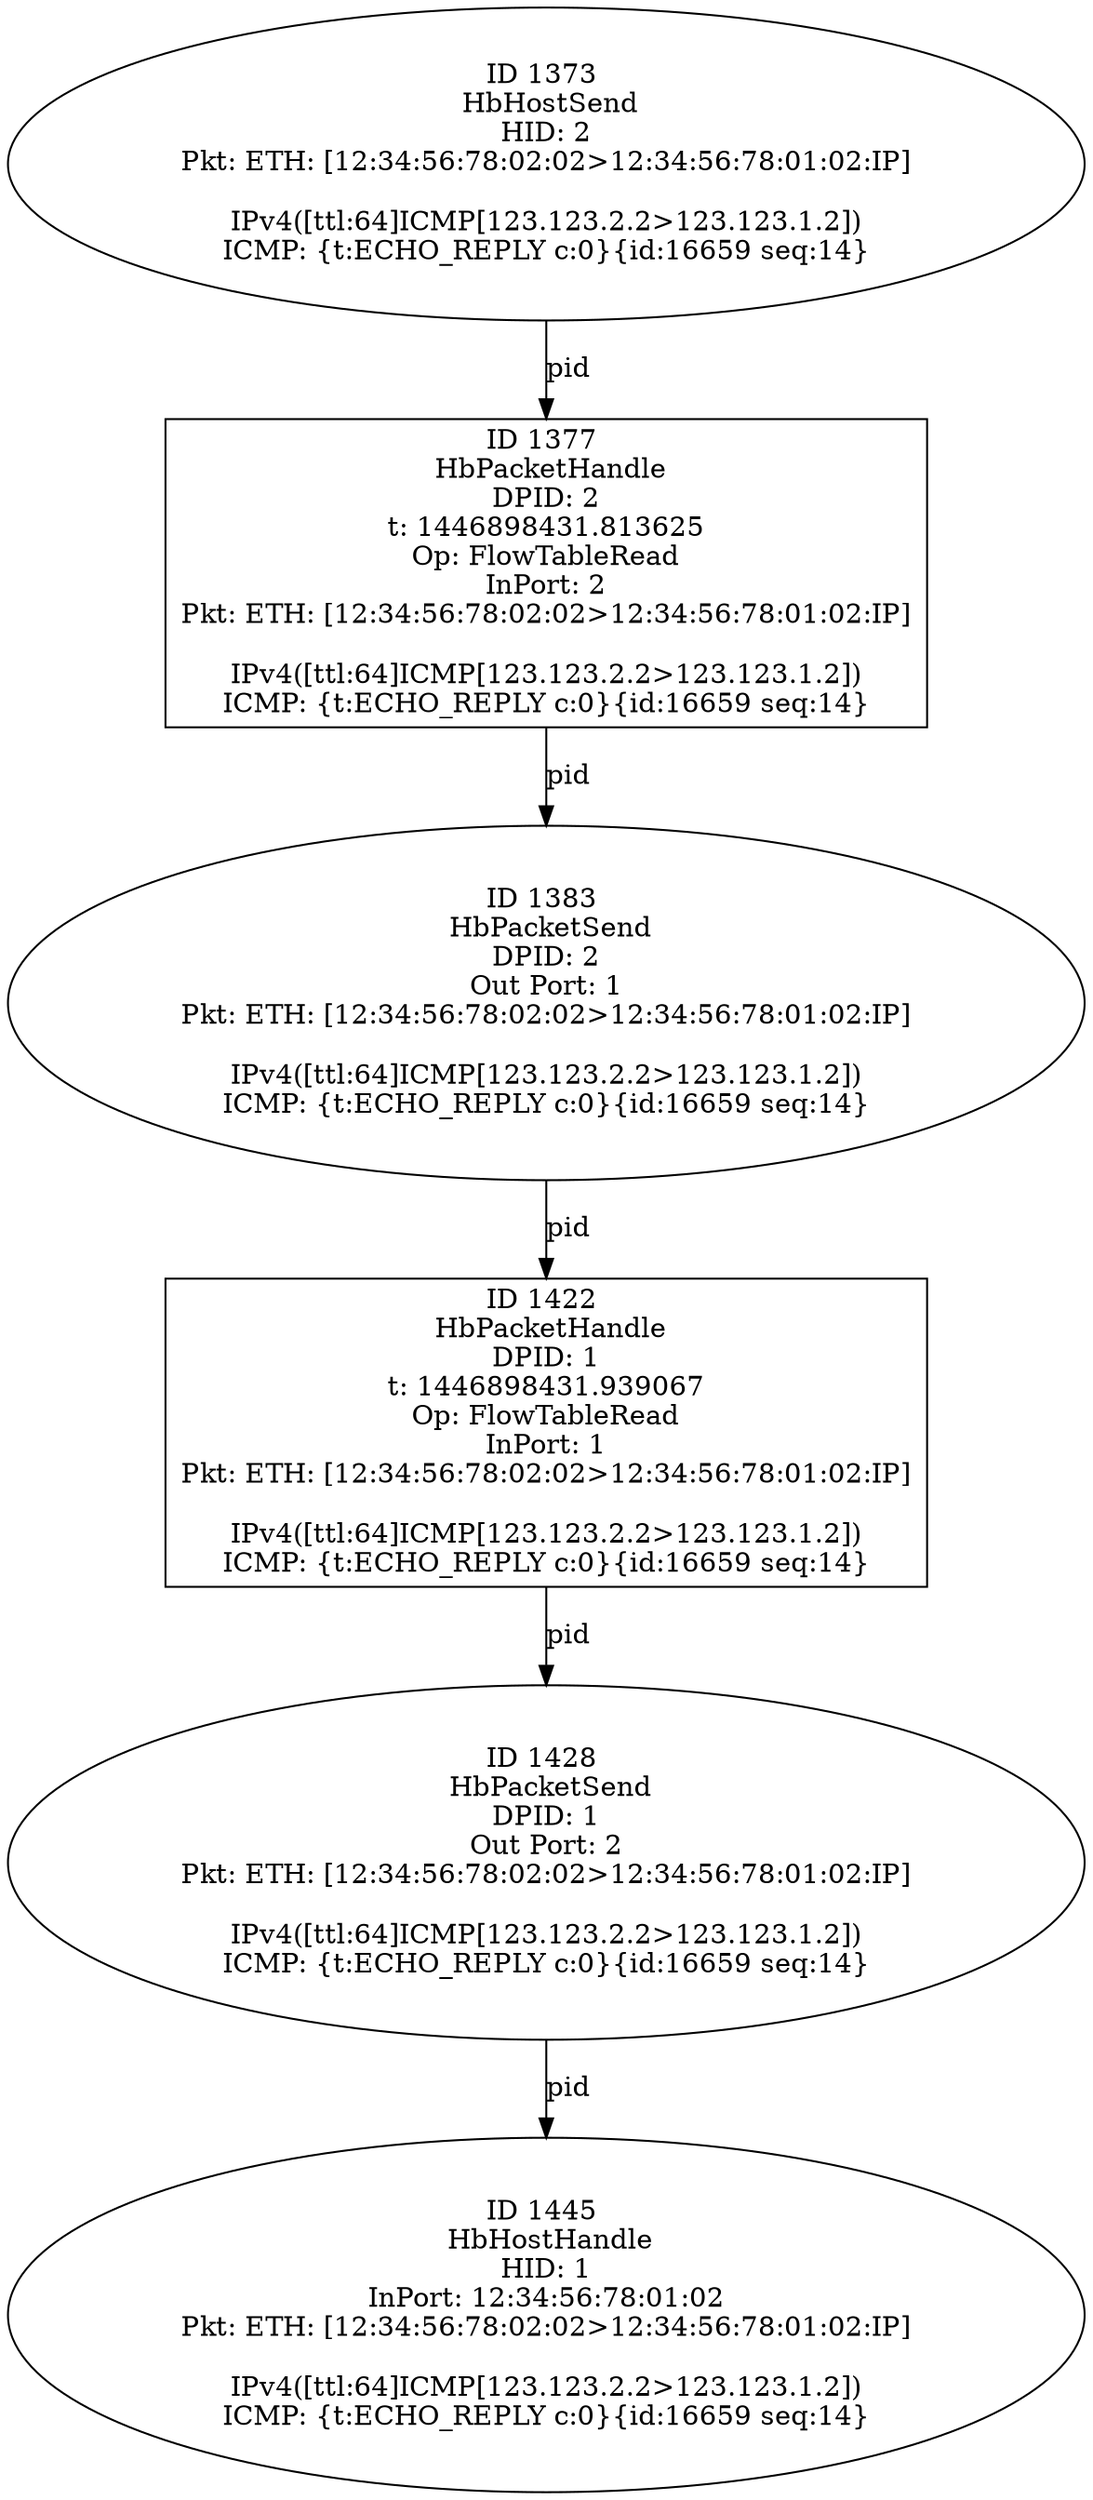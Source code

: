 strict digraph G {
1377 [shape=box, event=<hb_events.HbPacketHandle object at 0x10fb9f550>, label="ID 1377 
 HbPacketHandle
DPID: 2
t: 1446898431.813625
Op: FlowTableRead
InPort: 2
Pkt: ETH: [12:34:56:78:02:02>12:34:56:78:01:02:IP]

IPv4([ttl:64]ICMP[123.123.2.2>123.123.1.2])
ICMP: {t:ECHO_REPLY c:0}{id:16659 seq:14}"];
1445 [shape=oval, event=<hb_events.HbHostHandle object at 0x10fbcd090>, label="ID 1445 
 HbHostHandle
HID: 1
InPort: 12:34:56:78:01:02
Pkt: ETH: [12:34:56:78:02:02>12:34:56:78:01:02:IP]

IPv4([ttl:64]ICMP[123.123.2.2>123.123.1.2])
ICMP: {t:ECHO_REPLY c:0}{id:16659 seq:14}"];
1383 [shape=oval, event=<hb_events.HbPacketSend object at 0x10fba7a90>, label="ID 1383 
 HbPacketSend
DPID: 2
Out Port: 1
Pkt: ETH: [12:34:56:78:02:02>12:34:56:78:01:02:IP]

IPv4([ttl:64]ICMP[123.123.2.2>123.123.1.2])
ICMP: {t:ECHO_REPLY c:0}{id:16659 seq:14}"];
1422 [shape=box, event=<hb_events.HbPacketHandle object at 0x10fbba050>, label="ID 1422 
 HbPacketHandle
DPID: 1
t: 1446898431.939067
Op: FlowTableRead
InPort: 1
Pkt: ETH: [12:34:56:78:02:02>12:34:56:78:01:02:IP]

IPv4([ttl:64]ICMP[123.123.2.2>123.123.1.2])
ICMP: {t:ECHO_REPLY c:0}{id:16659 seq:14}"];
1428 [shape=oval, event=<hb_events.HbPacketSend object at 0x10fbc2950>, label="ID 1428 
 HbPacketSend
DPID: 1
Out Port: 2
Pkt: ETH: [12:34:56:78:02:02>12:34:56:78:01:02:IP]

IPv4([ttl:64]ICMP[123.123.2.2>123.123.1.2])
ICMP: {t:ECHO_REPLY c:0}{id:16659 seq:14}"];
1373 [shape=oval, event=<hb_events.HbHostSend object at 0x10fb9f8d0>, label="ID 1373 
 HbHostSend
HID: 2
Pkt: ETH: [12:34:56:78:02:02>12:34:56:78:01:02:IP]

IPv4([ttl:64]ICMP[123.123.2.2>123.123.1.2])
ICMP: {t:ECHO_REPLY c:0}{id:16659 seq:14}"];
1377 -> 1383  [rel=pid, label=pid];
1383 -> 1422  [rel=pid, label=pid];
1422 -> 1428  [rel=pid, label=pid];
1428 -> 1445  [rel=pid, label=pid];
1373 -> 1377  [rel=pid, label=pid];
}

